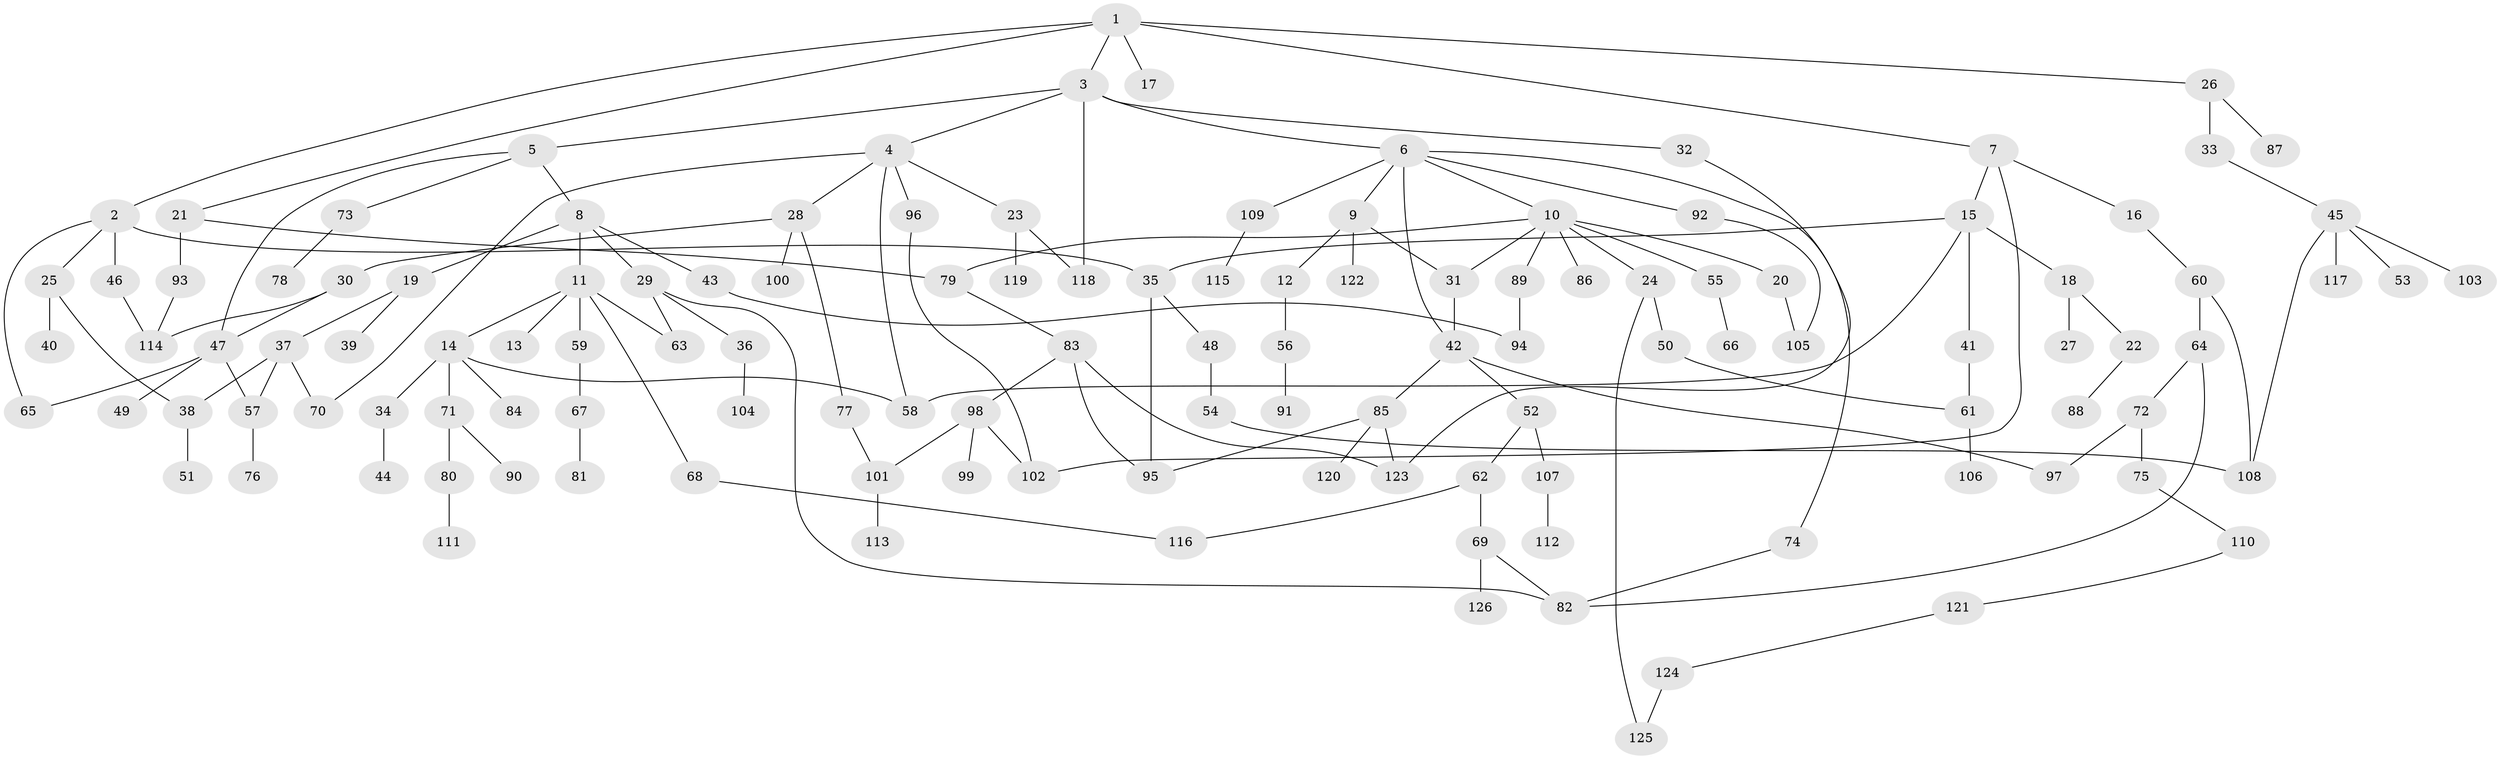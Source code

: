 // coarse degree distribution, {16: 0.013333333333333334, 13: 0.013333333333333334, 6: 0.09333333333333334, 5: 0.04, 4: 0.04, 8: 0.013333333333333334, 2: 0.28, 1: 0.3333333333333333, 3: 0.17333333333333334}
// Generated by graph-tools (version 1.1) at 2025/16/03/04/25 18:16:48]
// undirected, 126 vertices, 158 edges
graph export_dot {
graph [start="1"]
  node [color=gray90,style=filled];
  1;
  2;
  3;
  4;
  5;
  6;
  7;
  8;
  9;
  10;
  11;
  12;
  13;
  14;
  15;
  16;
  17;
  18;
  19;
  20;
  21;
  22;
  23;
  24;
  25;
  26;
  27;
  28;
  29;
  30;
  31;
  32;
  33;
  34;
  35;
  36;
  37;
  38;
  39;
  40;
  41;
  42;
  43;
  44;
  45;
  46;
  47;
  48;
  49;
  50;
  51;
  52;
  53;
  54;
  55;
  56;
  57;
  58;
  59;
  60;
  61;
  62;
  63;
  64;
  65;
  66;
  67;
  68;
  69;
  70;
  71;
  72;
  73;
  74;
  75;
  76;
  77;
  78;
  79;
  80;
  81;
  82;
  83;
  84;
  85;
  86;
  87;
  88;
  89;
  90;
  91;
  92;
  93;
  94;
  95;
  96;
  97;
  98;
  99;
  100;
  101;
  102;
  103;
  104;
  105;
  106;
  107;
  108;
  109;
  110;
  111;
  112;
  113;
  114;
  115;
  116;
  117;
  118;
  119;
  120;
  121;
  122;
  123;
  124;
  125;
  126;
  1 -- 2;
  1 -- 3;
  1 -- 7;
  1 -- 17;
  1 -- 21;
  1 -- 26;
  2 -- 25;
  2 -- 35;
  2 -- 46;
  2 -- 65;
  3 -- 4;
  3 -- 5;
  3 -- 6;
  3 -- 32;
  3 -- 118;
  4 -- 23;
  4 -- 28;
  4 -- 96;
  4 -- 58;
  4 -- 70;
  5 -- 8;
  5 -- 47;
  5 -- 73;
  6 -- 9;
  6 -- 10;
  6 -- 74;
  6 -- 92;
  6 -- 109;
  6 -- 42;
  7 -- 15;
  7 -- 16;
  7 -- 102;
  8 -- 11;
  8 -- 19;
  8 -- 29;
  8 -- 43;
  9 -- 12;
  9 -- 31;
  9 -- 122;
  10 -- 20;
  10 -- 24;
  10 -- 55;
  10 -- 79;
  10 -- 86;
  10 -- 89;
  10 -- 31;
  11 -- 13;
  11 -- 14;
  11 -- 59;
  11 -- 68;
  11 -- 63;
  12 -- 56;
  14 -- 34;
  14 -- 58;
  14 -- 71;
  14 -- 84;
  15 -- 18;
  15 -- 41;
  15 -- 58;
  15 -- 35;
  16 -- 60;
  18 -- 22;
  18 -- 27;
  19 -- 37;
  19 -- 39;
  20 -- 105;
  21 -- 93;
  21 -- 79;
  22 -- 88;
  23 -- 118;
  23 -- 119;
  24 -- 50;
  24 -- 125;
  25 -- 38;
  25 -- 40;
  26 -- 33;
  26 -- 87;
  28 -- 30;
  28 -- 77;
  28 -- 100;
  29 -- 36;
  29 -- 63;
  29 -- 82;
  30 -- 114;
  30 -- 47;
  31 -- 42;
  32 -- 123;
  33 -- 45;
  34 -- 44;
  35 -- 48;
  35 -- 95;
  36 -- 104;
  37 -- 57;
  37 -- 70;
  37 -- 38;
  38 -- 51;
  41 -- 61;
  42 -- 52;
  42 -- 85;
  42 -- 97;
  43 -- 94;
  45 -- 53;
  45 -- 103;
  45 -- 108;
  45 -- 117;
  46 -- 114;
  47 -- 49;
  47 -- 65;
  47 -- 57;
  48 -- 54;
  50 -- 61;
  52 -- 62;
  52 -- 107;
  54 -- 108;
  55 -- 66;
  56 -- 91;
  57 -- 76;
  59 -- 67;
  60 -- 64;
  60 -- 108;
  61 -- 106;
  62 -- 69;
  62 -- 116;
  64 -- 72;
  64 -- 82;
  67 -- 81;
  68 -- 116;
  69 -- 126;
  69 -- 82;
  71 -- 80;
  71 -- 90;
  72 -- 75;
  72 -- 97;
  73 -- 78;
  74 -- 82;
  75 -- 110;
  77 -- 101;
  79 -- 83;
  80 -- 111;
  83 -- 98;
  83 -- 95;
  83 -- 123;
  85 -- 95;
  85 -- 120;
  85 -- 123;
  89 -- 94;
  92 -- 105;
  93 -- 114;
  96 -- 102;
  98 -- 99;
  98 -- 101;
  98 -- 102;
  101 -- 113;
  107 -- 112;
  109 -- 115;
  110 -- 121;
  121 -- 124;
  124 -- 125;
}
